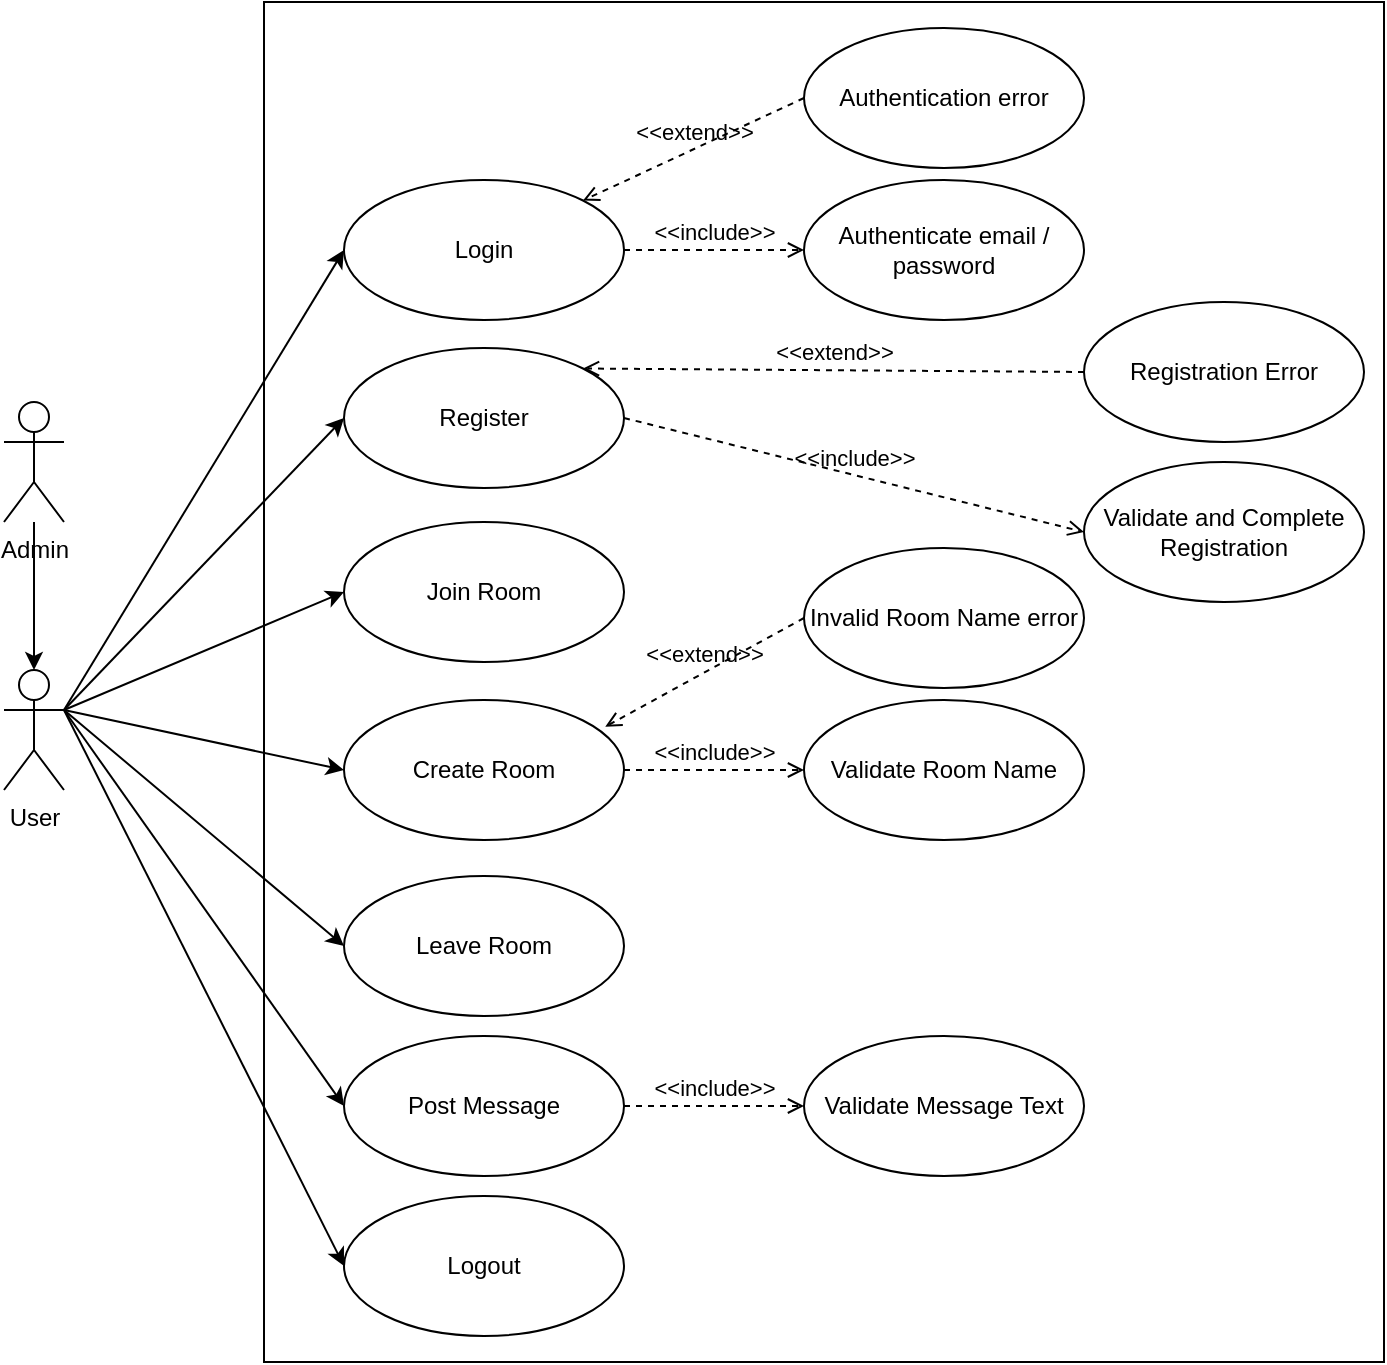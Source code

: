<mxfile version="15.0.4" type="github"><diagram id="OXaqCrW7eJoxiUd75Qew" name="Page-1"><mxGraphModel dx="1112" dy="836" grid="1" gridSize="10" guides="1" tooltips="1" connect="1" arrows="1" fold="1" page="1" pageScale="1" pageWidth="1169" pageHeight="827" math="0" shadow="0"><root><mxCell id="0"/><mxCell id="1" parent="0"/><mxCell id="qvnvRxdY9IhxABlKrnaO-4" value="" style="rounded=0;whiteSpace=wrap;html=1;" parent="1" vertex="1"><mxGeometry x="280" y="20" width="560" height="680" as="geometry"/></mxCell><mxCell id="qvnvRxdY9IhxABlKrnaO-3" value="User" style="shape=umlActor;verticalLabelPosition=bottom;verticalAlign=top;html=1;" parent="1" vertex="1"><mxGeometry x="150" y="354" width="30" height="60" as="geometry"/></mxCell><mxCell id="qvnvRxdY9IhxABlKrnaO-5" value="Login" style="ellipse;whiteSpace=wrap;html=1;" parent="1" vertex="1"><mxGeometry x="320" y="109" width="140" height="70" as="geometry"/></mxCell><mxCell id="qvnvRxdY9IhxABlKrnaO-6" value="Join Room" style="ellipse;whiteSpace=wrap;html=1;" parent="1" vertex="1"><mxGeometry x="320" y="280" width="140" height="70" as="geometry"/></mxCell><mxCell id="qvnvRxdY9IhxABlKrnaO-7" value="Create Room" style="ellipse;whiteSpace=wrap;html=1;" parent="1" vertex="1"><mxGeometry x="320" y="369" width="140" height="70" as="geometry"/></mxCell><mxCell id="qvnvRxdY9IhxABlKrnaO-8" value="Post Message" style="ellipse;whiteSpace=wrap;html=1;" parent="1" vertex="1"><mxGeometry x="320" y="537" width="140" height="70" as="geometry"/></mxCell><mxCell id="qvnvRxdY9IhxABlKrnaO-9" value="Authenticate email / password" style="ellipse;whiteSpace=wrap;html=1;" parent="1" vertex="1"><mxGeometry x="550" y="109" width="140" height="70" as="geometry"/></mxCell><mxCell id="qvnvRxdY9IhxABlKrnaO-10" value="Authentication error" style="ellipse;whiteSpace=wrap;html=1;" parent="1" vertex="1"><mxGeometry x="550" y="33" width="140" height="70" as="geometry"/></mxCell><mxCell id="qvnvRxdY9IhxABlKrnaO-11" value="&amp;lt;&amp;lt;include&amp;gt;&amp;gt;" style="html=1;verticalAlign=bottom;labelBackgroundColor=none;endArrow=open;endFill=0;dashed=1;entryX=0;entryY=0.5;entryDx=0;entryDy=0;exitX=1;exitY=0.5;exitDx=0;exitDy=0;" parent="1" source="qvnvRxdY9IhxABlKrnaO-5" target="qvnvRxdY9IhxABlKrnaO-9" edge="1"><mxGeometry width="160" relative="1" as="geometry"><mxPoint x="410" y="130" as="sourcePoint"/><mxPoint x="570" y="130" as="targetPoint"/></mxGeometry></mxCell><mxCell id="qvnvRxdY9IhxABlKrnaO-12" value="&amp;lt;&amp;lt;extend&amp;gt;&amp;gt;" style="html=1;verticalAlign=bottom;labelBackgroundColor=none;endArrow=open;endFill=0;dashed=1;exitX=0;exitY=0.5;exitDx=0;exitDy=0;entryX=1;entryY=0;entryDx=0;entryDy=0;" parent="1" source="qvnvRxdY9IhxABlKrnaO-10" target="qvnvRxdY9IhxABlKrnaO-5" edge="1"><mxGeometry width="160" relative="1" as="geometry"><mxPoint x="720" y="340" as="sourcePoint"/><mxPoint x="560" y="340" as="targetPoint"/></mxGeometry></mxCell><mxCell id="qvnvRxdY9IhxABlKrnaO-13" value="Leave Room" style="ellipse;whiteSpace=wrap;html=1;" parent="1" vertex="1"><mxGeometry x="320" y="457" width="140" height="70" as="geometry"/></mxCell><mxCell id="qvnvRxdY9IhxABlKrnaO-16" value="Logout" style="ellipse;whiteSpace=wrap;html=1;" parent="1" vertex="1"><mxGeometry x="320" y="617" width="140" height="70" as="geometry"/></mxCell><mxCell id="qvnvRxdY9IhxABlKrnaO-24" value="" style="endArrow=classic;html=1;entryX=0;entryY=0.5;entryDx=0;entryDy=0;exitX=1;exitY=0.333;exitDx=0;exitDy=0;exitPerimeter=0;" parent="1" source="qvnvRxdY9IhxABlKrnaO-3" target="qvnvRxdY9IhxABlKrnaO-5" edge="1"><mxGeometry width="50" height="50" relative="1" as="geometry"><mxPoint x="180" y="340" as="sourcePoint"/><mxPoint x="550" y="200" as="targetPoint"/></mxGeometry></mxCell><mxCell id="qvnvRxdY9IhxABlKrnaO-25" value="" style="endArrow=classic;html=1;entryX=0;entryY=0.5;entryDx=0;entryDy=0;exitX=1;exitY=0.333;exitDx=0;exitDy=0;exitPerimeter=0;" parent="1" source="qvnvRxdY9IhxABlKrnaO-3" target="qvnvRxdY9IhxABlKrnaO-6" edge="1"><mxGeometry width="50" height="50" relative="1" as="geometry"><mxPoint x="180" y="340" as="sourcePoint"/><mxPoint x="330" y="165" as="targetPoint"/></mxGeometry></mxCell><mxCell id="qvnvRxdY9IhxABlKrnaO-26" value="" style="endArrow=classic;html=1;entryX=0;entryY=0.5;entryDx=0;entryDy=0;exitX=1;exitY=0.333;exitDx=0;exitDy=0;exitPerimeter=0;" parent="1" source="qvnvRxdY9IhxABlKrnaO-3" target="qvnvRxdY9IhxABlKrnaO-7" edge="1"><mxGeometry width="50" height="50" relative="1" as="geometry"><mxPoint x="190" y="340" as="sourcePoint"/><mxPoint x="340" y="175" as="targetPoint"/></mxGeometry></mxCell><mxCell id="qvnvRxdY9IhxABlKrnaO-27" value="" style="endArrow=classic;html=1;entryX=0;entryY=0.5;entryDx=0;entryDy=0;exitX=1;exitY=0.333;exitDx=0;exitDy=0;exitPerimeter=0;" parent="1" source="qvnvRxdY9IhxABlKrnaO-3" target="qvnvRxdY9IhxABlKrnaO-16" edge="1"><mxGeometry width="50" height="50" relative="1" as="geometry"><mxPoint x="180" y="340" as="sourcePoint"/><mxPoint x="210" y="450" as="targetPoint"/></mxGeometry></mxCell><mxCell id="qvnvRxdY9IhxABlKrnaO-28" value="" style="endArrow=classic;html=1;entryX=0;entryY=0.5;entryDx=0;entryDy=0;exitX=1;exitY=0.333;exitDx=0;exitDy=0;exitPerimeter=0;" parent="1" source="qvnvRxdY9IhxABlKrnaO-3" target="qvnvRxdY9IhxABlKrnaO-8" edge="1"><mxGeometry width="50" height="50" relative="1" as="geometry"><mxPoint x="130" y="350" as="sourcePoint"/><mxPoint x="100" y="410" as="targetPoint"/></mxGeometry></mxCell><mxCell id="qvnvRxdY9IhxABlKrnaO-29" value="" style="endArrow=classic;html=1;entryX=0;entryY=0.5;entryDx=0;entryDy=0;exitX=1;exitY=0.333;exitDx=0;exitDy=0;exitPerimeter=0;" parent="1" source="qvnvRxdY9IhxABlKrnaO-3" target="qvnvRxdY9IhxABlKrnaO-13" edge="1"><mxGeometry width="50" height="50" relative="1" as="geometry"><mxPoint x="180" y="340" as="sourcePoint"/><mxPoint x="260" y="380" as="targetPoint"/></mxGeometry></mxCell><mxCell id="qvnvRxdY9IhxABlKrnaO-30" value="Validate Message Text" style="ellipse;whiteSpace=wrap;html=1;" parent="1" vertex="1"><mxGeometry x="550" y="537" width="140" height="70" as="geometry"/></mxCell><mxCell id="qvnvRxdY9IhxABlKrnaO-31" value="&amp;lt;&amp;lt;include&amp;gt;&amp;gt;" style="html=1;verticalAlign=bottom;labelBackgroundColor=none;endArrow=open;endFill=0;dashed=1;entryX=0;entryY=0.5;entryDx=0;entryDy=0;exitX=1;exitY=0.5;exitDx=0;exitDy=0;" parent="1" source="qvnvRxdY9IhxABlKrnaO-8" target="qvnvRxdY9IhxABlKrnaO-30" edge="1"><mxGeometry width="160" relative="1" as="geometry"><mxPoint x="500" y="457" as="sourcePoint"/><mxPoint x="640" y="457" as="targetPoint"/></mxGeometry></mxCell><mxCell id="qvnvRxdY9IhxABlKrnaO-33" value="Register" style="ellipse;whiteSpace=wrap;html=1;" parent="1" vertex="1"><mxGeometry x="320" y="193" width="140" height="70" as="geometry"/></mxCell><mxCell id="qvnvRxdY9IhxABlKrnaO-34" value="" style="endArrow=classic;html=1;entryX=0;entryY=0.5;entryDx=0;entryDy=0;exitX=1;exitY=0.333;exitDx=0;exitDy=0;exitPerimeter=0;" parent="1" source="qvnvRxdY9IhxABlKrnaO-3" target="qvnvRxdY9IhxABlKrnaO-33" edge="1"><mxGeometry width="50" height="50" relative="1" as="geometry"><mxPoint x="130" y="350" as="sourcePoint"/><mxPoint x="320" y="240" as="targetPoint"/></mxGeometry></mxCell><mxCell id="qvnvRxdY9IhxABlKrnaO-41" value="Validate Room Name" style="ellipse;whiteSpace=wrap;html=1;" parent="1" vertex="1"><mxGeometry x="550" y="369" width="140" height="70" as="geometry"/></mxCell><mxCell id="qvnvRxdY9IhxABlKrnaO-42" value="&amp;lt;&amp;lt;include&amp;gt;&amp;gt;" style="html=1;verticalAlign=bottom;labelBackgroundColor=none;endArrow=open;endFill=0;dashed=1;entryX=0;entryY=0.5;entryDx=0;entryDy=0;exitX=1;exitY=0.5;exitDx=0;exitDy=0;" parent="1" source="qvnvRxdY9IhxABlKrnaO-7" target="qvnvRxdY9IhxABlKrnaO-41" edge="1"><mxGeometry width="160" relative="1" as="geometry"><mxPoint x="495" y="323.5" as="sourcePoint"/><mxPoint x="585" y="323.5" as="targetPoint"/></mxGeometry></mxCell><mxCell id="qvnvRxdY9IhxABlKrnaO-44" value="Invalid Room Name error" style="ellipse;whiteSpace=wrap;html=1;" parent="1" vertex="1"><mxGeometry x="550" y="293" width="140" height="70" as="geometry"/></mxCell><mxCell id="qvnvRxdY9IhxABlKrnaO-46" value="Registration Error" style="ellipse;whiteSpace=wrap;html=1;" parent="1" vertex="1"><mxGeometry x="690" y="170" width="140" height="70" as="geometry"/></mxCell><mxCell id="qvnvRxdY9IhxABlKrnaO-47" value="&amp;lt;&amp;lt;extend&amp;gt;&amp;gt;" style="html=1;verticalAlign=bottom;labelBackgroundColor=none;endArrow=open;endFill=0;dashed=1;exitX=0;exitY=0.5;exitDx=0;exitDy=0;entryX=1;entryY=0;entryDx=0;entryDy=0;" parent="1" source="qvnvRxdY9IhxABlKrnaO-46" target="qvnvRxdY9IhxABlKrnaO-33" edge="1"><mxGeometry width="160" relative="1" as="geometry"><mxPoint x="520.5" y="221.75" as="sourcePoint"/><mxPoint x="409.997" y="273.001" as="targetPoint"/></mxGeometry></mxCell><mxCell id="qvnvRxdY9IhxABlKrnaO-49" value="&amp;lt;&amp;lt;extend&amp;gt;&amp;gt;" style="html=1;verticalAlign=bottom;labelBackgroundColor=none;endArrow=open;endFill=0;dashed=1;exitX=0;exitY=0.5;exitDx=0;exitDy=0;entryX=0.933;entryY=0.191;entryDx=0;entryDy=0;entryPerimeter=0;" parent="1" source="qvnvRxdY9IhxABlKrnaO-44" target="qvnvRxdY9IhxABlKrnaO-7" edge="1"><mxGeometry width="160" relative="1" as="geometry"><mxPoint x="550" y="339" as="sourcePoint"/><mxPoint x="460" y="339" as="targetPoint"/></mxGeometry></mxCell><mxCell id="qvnvRxdY9IhxABlKrnaO-50" value="Validate and Complete Registration" style="ellipse;whiteSpace=wrap;html=1;" parent="1" vertex="1"><mxGeometry x="690" y="250" width="140" height="70" as="geometry"/></mxCell><mxCell id="qvnvRxdY9IhxABlKrnaO-51" value="&amp;lt;&amp;lt;include&amp;gt;&amp;gt;" style="html=1;verticalAlign=bottom;labelBackgroundColor=none;endArrow=open;endFill=0;dashed=1;entryX=0;entryY=0.5;entryDx=0;entryDy=0;exitX=1;exitY=0.5;exitDx=0;exitDy=0;" parent="1" source="qvnvRxdY9IhxABlKrnaO-33" target="qvnvRxdY9IhxABlKrnaO-50" edge="1"><mxGeometry width="160" relative="1" as="geometry"><mxPoint x="620" y="263" as="sourcePoint"/><mxPoint x="710" y="263" as="targetPoint"/></mxGeometry></mxCell><mxCell id="tPXJkzSUGkgTzQk34MtP-2" value="" style="edgeStyle=orthogonalEdgeStyle;rounded=0;orthogonalLoop=1;jettySize=auto;html=1;" edge="1" parent="1" source="tPXJkzSUGkgTzQk34MtP-1" target="qvnvRxdY9IhxABlKrnaO-3"><mxGeometry relative="1" as="geometry"/></mxCell><mxCell id="tPXJkzSUGkgTzQk34MtP-1" value="Admin" style="shape=umlActor;verticalLabelPosition=bottom;verticalAlign=top;html=1;" vertex="1" parent="1"><mxGeometry x="150" y="220" width="30" height="60" as="geometry"/></mxCell></root></mxGraphModel></diagram></mxfile>
